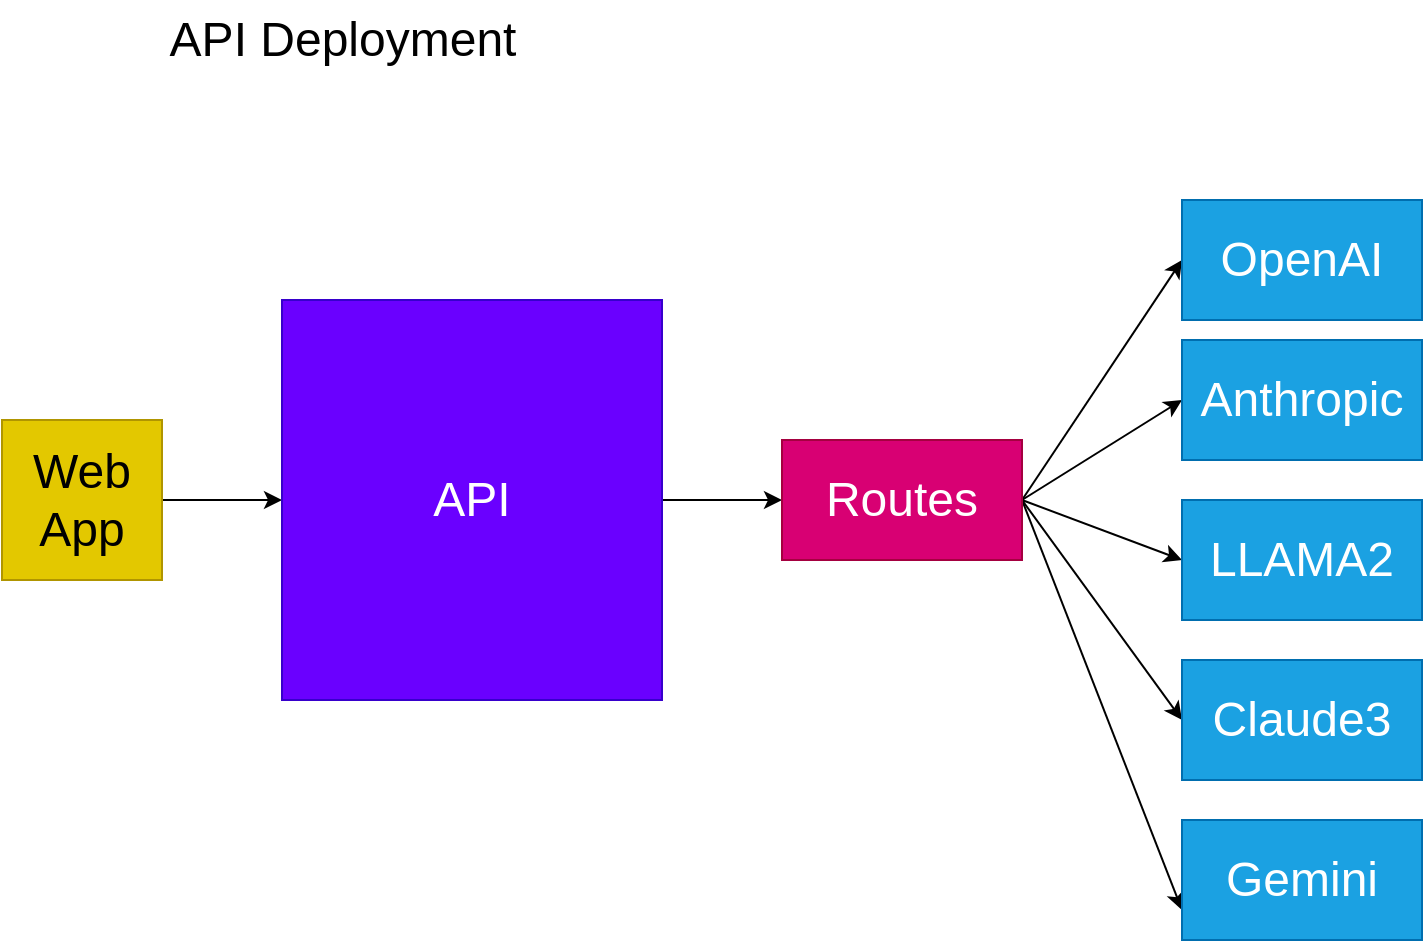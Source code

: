 <mxfile>
    <diagram id="KOZ7yqsuZZeHLn_xFsFH" name="Page-1">
        <mxGraphModel dx="1017" dy="827" grid="1" gridSize="10" guides="1" tooltips="1" connect="1" arrows="1" fold="1" page="1" pageScale="1" pageWidth="850" pageHeight="1100" math="0" shadow="0">
            <root>
                <mxCell id="0"/>
                <mxCell id="1" parent="0"/>
                <mxCell id="13" style="edgeStyle=none;html=1;exitX=1;exitY=0.5;exitDx=0;exitDy=0;fontSize=24;shadow=0;" parent="1" source="2" target="3" edge="1">
                    <mxGeometry relative="1" as="geometry"/>
                </mxCell>
                <mxCell id="2" value="&lt;font style=&quot;font-size: 24px;&quot;&gt;Web App&lt;/font&gt;" style="whiteSpace=wrap;html=1;aspect=fixed;fillColor=#e3c800;fontColor=#000000;strokeColor=#B09500;shadow=0;" parent="1" vertex="1">
                    <mxGeometry x="20" y="270" width="80" height="80" as="geometry"/>
                </mxCell>
                <mxCell id="14" value="" style="edgeStyle=none;html=1;fontSize=24;shadow=0;" parent="1" source="3" target="4" edge="1">
                    <mxGeometry relative="1" as="geometry"/>
                </mxCell>
                <mxCell id="3" value="&lt;font style=&quot;font-size: 24px;&quot;&gt;API&lt;/font&gt;" style="rounded=0;whiteSpace=wrap;html=1;fillColor=#6a00ff;fontColor=#ffffff;strokeColor=#3700CC;shadow=0;" parent="1" vertex="1">
                    <mxGeometry x="160" y="210" width="190" height="200" as="geometry"/>
                </mxCell>
                <mxCell id="15" style="edgeStyle=none;html=1;entryX=0;entryY=0.5;entryDx=0;entryDy=0;fontSize=24;exitX=1;exitY=0.5;exitDx=0;exitDy=0;shadow=0;" parent="1" source="4" target="5" edge="1">
                    <mxGeometry relative="1" as="geometry"/>
                </mxCell>
                <mxCell id="16" style="edgeStyle=none;html=1;exitX=1;exitY=0.5;exitDx=0;exitDy=0;entryX=0;entryY=0.5;entryDx=0;entryDy=0;fontSize=24;shadow=0;" parent="1" source="4" target="6" edge="1">
                    <mxGeometry relative="1" as="geometry"/>
                </mxCell>
                <mxCell id="17" style="edgeStyle=none;html=1;exitX=1;exitY=0.5;exitDx=0;exitDy=0;entryX=0;entryY=0.5;entryDx=0;entryDy=0;fontSize=24;shadow=0;" parent="1" source="4" target="9" edge="1">
                    <mxGeometry relative="1" as="geometry"/>
                </mxCell>
                <mxCell id="18" style="edgeStyle=none;html=1;exitX=1;exitY=0.5;exitDx=0;exitDy=0;entryX=0;entryY=0.5;entryDx=0;entryDy=0;fontSize=24;shadow=0;" parent="1" source="4" target="10" edge="1">
                    <mxGeometry relative="1" as="geometry"/>
                </mxCell>
                <mxCell id="19" style="edgeStyle=none;html=1;exitX=1;exitY=0.5;exitDx=0;exitDy=0;entryX=0;entryY=0.75;entryDx=0;entryDy=0;fontSize=24;shadow=0;" parent="1" source="4" target="11" edge="1">
                    <mxGeometry relative="1" as="geometry"/>
                </mxCell>
                <mxCell id="4" value="Routes" style="rounded=0;whiteSpace=wrap;html=1;fontSize=24;fillColor=#d80073;strokeColor=#A50040;shadow=0;fontColor=#ffffff;" parent="1" vertex="1">
                    <mxGeometry x="410" y="280" width="120" height="60" as="geometry"/>
                </mxCell>
                <mxCell id="5" value="OpenAI" style="rounded=0;whiteSpace=wrap;html=1;fontSize=24;fillColor=#1ba1e2;fontColor=#ffffff;strokeColor=#006EAF;shadow=0;" parent="1" vertex="1">
                    <mxGeometry x="610" y="160" width="120" height="60" as="geometry"/>
                </mxCell>
                <mxCell id="6" value="Anthropic" style="rounded=0;whiteSpace=wrap;html=1;fontSize=24;fillColor=#1ba1e2;fontColor=#ffffff;strokeColor=#006EAF;shadow=0;" parent="1" vertex="1">
                    <mxGeometry x="610" y="230" width="120" height="60" as="geometry"/>
                </mxCell>
                <mxCell id="9" value="LLAMA2&lt;br&gt;" style="rounded=0;whiteSpace=wrap;html=1;fontSize=24;fillColor=#1ba1e2;fontColor=#ffffff;strokeColor=#006EAF;shadow=0;" parent="1" vertex="1">
                    <mxGeometry x="610" y="310" width="120" height="60" as="geometry"/>
                </mxCell>
                <mxCell id="10" value="Claude3" style="rounded=0;whiteSpace=wrap;html=1;fontSize=24;fillColor=#1ba1e2;fontColor=#ffffff;strokeColor=#006EAF;shadow=0;" parent="1" vertex="1">
                    <mxGeometry x="610" y="390" width="120" height="60" as="geometry"/>
                </mxCell>
                <mxCell id="11" value="Gemini" style="rounded=0;whiteSpace=wrap;html=1;fontSize=24;fillColor=#1ba1e2;fontColor=#ffffff;strokeColor=#006EAF;shadow=0;" parent="1" vertex="1">
                    <mxGeometry x="610" y="470" width="120" height="60" as="geometry"/>
                </mxCell>
                <mxCell id="20" value="API Deployment" style="text;html=1;align=center;verticalAlign=middle;resizable=0;points=[];autosize=1;strokeColor=none;fillColor=none;fontSize=24;shadow=0;" parent="1" vertex="1">
                    <mxGeometry x="90" y="60" width="200" height="40" as="geometry"/>
                </mxCell>
            </root>
        </mxGraphModel>
    </diagram>
</mxfile>